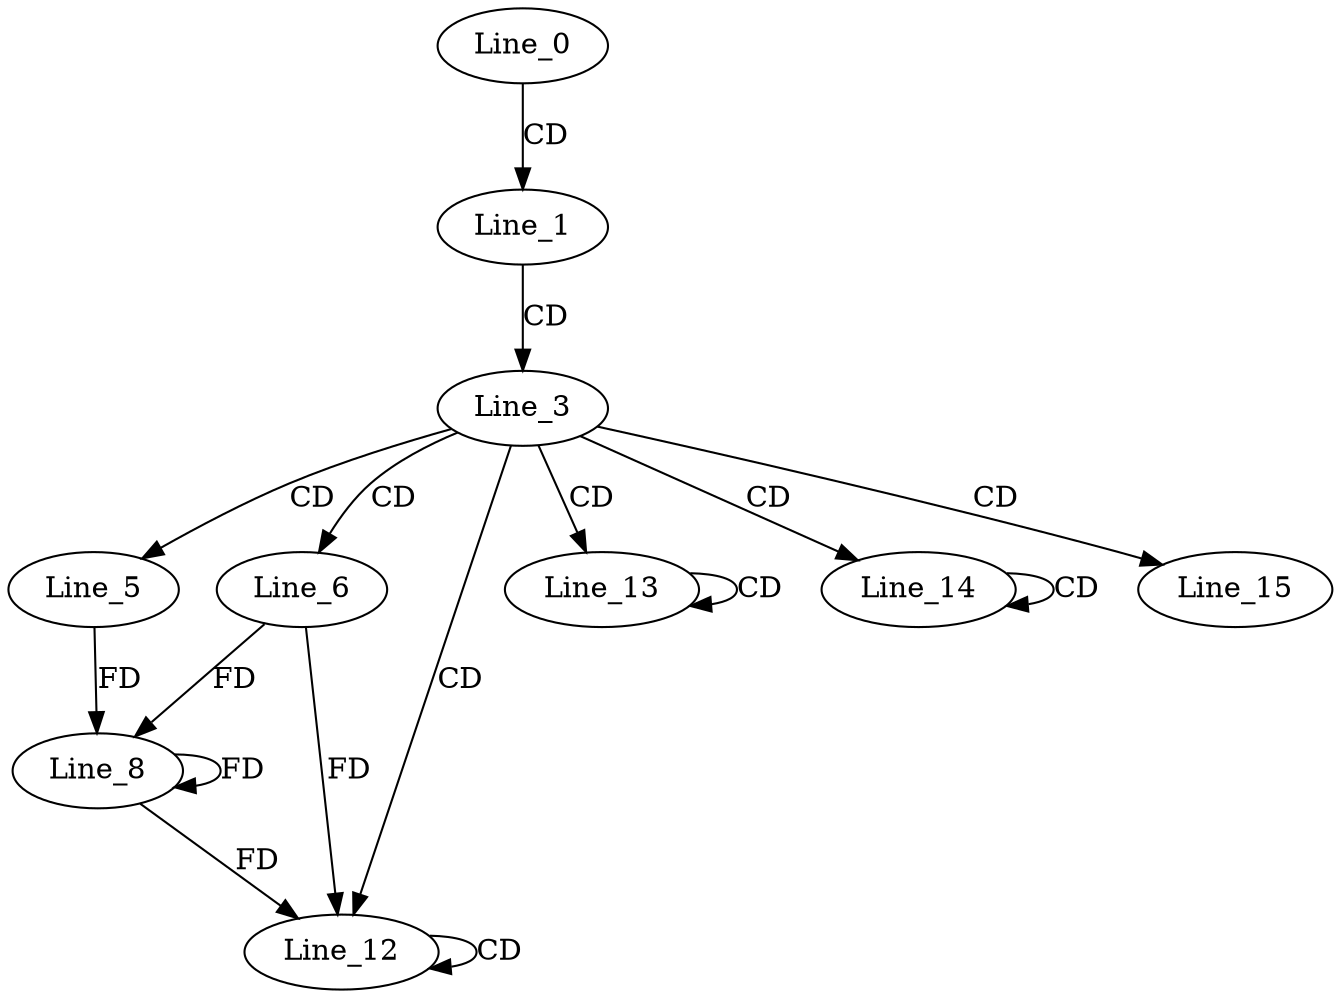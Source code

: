 digraph G {
  Line_0;
  Line_1;
  Line_3;
  Line_5;
  Line_6;
  Line_8;
  Line_8;
  Line_12;
  Line_12;
  Line_13;
  Line_13;
  Line_14;
  Line_14;
  Line_15;
  Line_0 -> Line_1 [ label="CD" ];
  Line_1 -> Line_3 [ label="CD" ];
  Line_3 -> Line_5 [ label="CD" ];
  Line_3 -> Line_6 [ label="CD" ];
  Line_6 -> Line_8 [ label="FD" ];
  Line_8 -> Line_8 [ label="FD" ];
  Line_5 -> Line_8 [ label="FD" ];
  Line_3 -> Line_12 [ label="CD" ];
  Line_12 -> Line_12 [ label="CD" ];
  Line_6 -> Line_12 [ label="FD" ];
  Line_8 -> Line_12 [ label="FD" ];
  Line_3 -> Line_13 [ label="CD" ];
  Line_13 -> Line_13 [ label="CD" ];
  Line_3 -> Line_14 [ label="CD" ];
  Line_14 -> Line_14 [ label="CD" ];
  Line_3 -> Line_15 [ label="CD" ];
}
